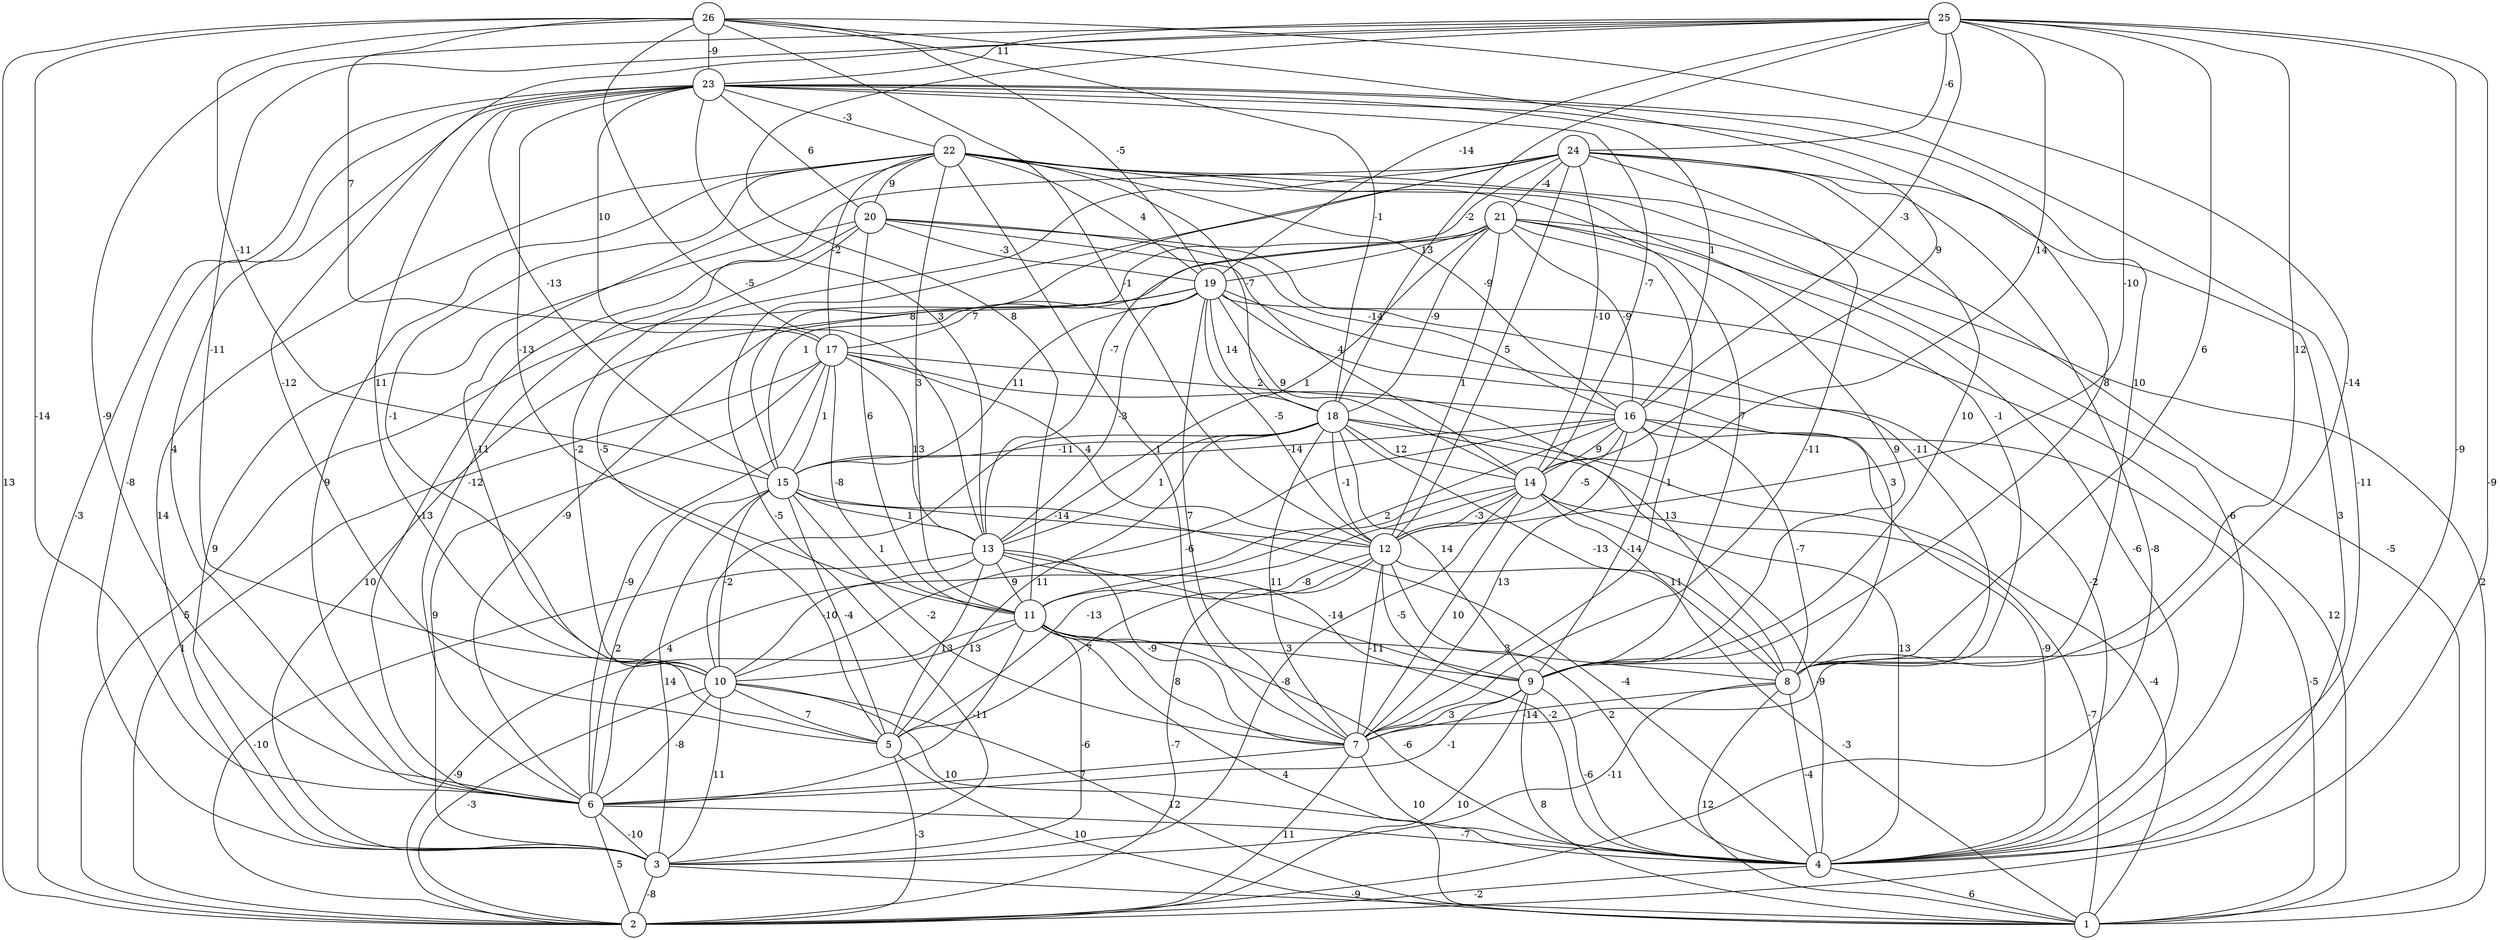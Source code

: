 graph { 
	 fontname="Helvetica,Arial,sans-serif" 
	 node [shape = circle]; 
	 26 -- 2 [label = "13"];
	 26 -- 6 [label = "-14"];
	 26 -- 7 [label = "-14"];
	 26 -- 12 [label = "-1"];
	 26 -- 13 [label = "-5"];
	 26 -- 14 [label = "9"];
	 26 -- 15 [label = "-11"];
	 26 -- 17 [label = "7"];
	 26 -- 18 [label = "-1"];
	 26 -- 19 [label = "-5"];
	 26 -- 23 [label = "-9"];
	 25 -- 2 [label = "-9"];
	 25 -- 4 [label = "-9"];
	 25 -- 5 [label = "-12"];
	 25 -- 6 [label = "-9"];
	 25 -- 8 [label = "12"];
	 25 -- 9 [label = "6"];
	 25 -- 10 [label = "-11"];
	 25 -- 11 [label = "8"];
	 25 -- 12 [label = "-10"];
	 25 -- 14 [label = "14"];
	 25 -- 16 [label = "-3"];
	 25 -- 18 [label = "-2"];
	 25 -- 19 [label = "-14"];
	 25 -- 23 [label = "11"];
	 25 -- 24 [label = "-6"];
	 24 -- 2 [label = "-8"];
	 24 -- 3 [label = "-5"];
	 24 -- 4 [label = "3"];
	 24 -- 5 [label = "-5"];
	 24 -- 6 [label = "-12"];
	 24 -- 7 [label = "-11"];
	 24 -- 9 [label = "10"];
	 24 -- 12 [label = "5"];
	 24 -- 13 [label = "-7"];
	 24 -- 14 [label = "-10"];
	 24 -- 15 [label = "8"];
	 24 -- 21 [label = "-4"];
	 23 -- 2 [label = "-3"];
	 23 -- 3 [label = "-8"];
	 23 -- 4 [label = "-11"];
	 23 -- 6 [label = "4"];
	 23 -- 8 [label = "10"];
	 23 -- 9 [label = "8"];
	 23 -- 10 [label = "11"];
	 23 -- 11 [label = "-13"];
	 23 -- 13 [label = "3"];
	 23 -- 14 [label = "-7"];
	 23 -- 15 [label = "-13"];
	 23 -- 16 [label = "1"];
	 23 -- 17 [label = "10"];
	 23 -- 20 [label = "6"];
	 23 -- 22 [label = "-3"];
	 22 -- 1 [label = "-5"];
	 22 -- 3 [label = "14"];
	 22 -- 4 [label = "-6"];
	 22 -- 5 [label = "-11"];
	 22 -- 6 [label = "9"];
	 22 -- 7 [label = "1"];
	 22 -- 8 [label = "-1"];
	 22 -- 9 [label = "7"];
	 22 -- 10 [label = "-1"];
	 22 -- 11 [label = "3"];
	 22 -- 16 [label = "-9"];
	 22 -- 17 [label = "-2"];
	 22 -- 18 [label = "-7"];
	 22 -- 19 [label = "4"];
	 22 -- 20 [label = "9"];
	 21 -- 1 [label = "2"];
	 21 -- 4 [label = "-6"];
	 21 -- 6 [label = "-9"];
	 21 -- 7 [label = "1"];
	 21 -- 9 [label = "9"];
	 21 -- 12 [label = "1"];
	 21 -- 13 [label = "1"];
	 21 -- 15 [label = "1"];
	 21 -- 16 [label = "-9"];
	 21 -- 18 [label = "-9"];
	 21 -- 19 [label = "13"];
	 20 -- 3 [label = "9"];
	 20 -- 6 [label = "-13"];
	 20 -- 8 [label = "-11"];
	 20 -- 10 [label = "-2"];
	 20 -- 11 [label = "6"];
	 20 -- 14 [label = "4"];
	 20 -- 16 [label = "-14"];
	 20 -- 19 [label = "-3"];
	 19 -- 1 [label = "12"];
	 19 -- 2 [label = "5"];
	 19 -- 3 [label = "10"];
	 19 -- 4 [label = "-2"];
	 19 -- 7 [label = "7"];
	 19 -- 8 [label = "3"];
	 19 -- 12 [label = "-5"];
	 19 -- 13 [label = "-3"];
	 19 -- 14 [label = "9"];
	 19 -- 15 [label = "11"];
	 19 -- 17 [label = "7"];
	 19 -- 18 [label = "14"];
	 18 -- 1 [label = "-4"];
	 18 -- 4 [label = "13"];
	 18 -- 5 [label = "11"];
	 18 -- 7 [label = "11"];
	 18 -- 8 [label = "-13"];
	 18 -- 9 [label = "14"];
	 18 -- 10 [label = "1"];
	 18 -- 12 [label = "-1"];
	 18 -- 13 [label = "1"];
	 18 -- 14 [label = "12"];
	 18 -- 15 [label = "-11"];
	 17 -- 2 [label = "1"];
	 17 -- 3 [label = "9"];
	 17 -- 6 [label = "-9"];
	 17 -- 8 [label = "13"];
	 17 -- 11 [label = "-8"];
	 17 -- 12 [label = "4"];
	 17 -- 13 [label = "13"];
	 17 -- 15 [label = "1"];
	 17 -- 16 [label = "2"];
	 16 -- 1 [label = "-5"];
	 16 -- 4 [label = "-9"];
	 16 -- 7 [label = "13"];
	 16 -- 8 [label = "-7"];
	 16 -- 9 [label = "-14"];
	 16 -- 10 [label = "-6"];
	 16 -- 11 [label = "2"];
	 16 -- 12 [label = "-5"];
	 16 -- 14 [label = "9"];
	 16 -- 15 [label = "-14"];
	 15 -- 3 [label = "14"];
	 15 -- 4 [label = "-4"];
	 15 -- 5 [label = "-4"];
	 15 -- 6 [label = "2"];
	 15 -- 7 [label = "-2"];
	 15 -- 10 [label = "-2"];
	 15 -- 12 [label = "-14"];
	 15 -- 13 [label = "1"];
	 14 -- 1 [label = "-7"];
	 14 -- 3 [label = "-8"];
	 14 -- 4 [label = "-9"];
	 14 -- 5 [label = "-13"];
	 14 -- 6 [label = "4"];
	 14 -- 7 [label = "10"];
	 14 -- 8 [label = "11"];
	 14 -- 12 [label = "-3"];
	 13 -- 2 [label = "-10"];
	 13 -- 4 [label = "-2"];
	 13 -- 5 [label = "13"];
	 13 -- 7 [label = "-9"];
	 13 -- 9 [label = "-14"];
	 13 -- 10 [label = "-10"];
	 13 -- 11 [label = "9"];
	 12 -- 1 [label = "-3"];
	 12 -- 2 [label = "-7"];
	 12 -- 4 [label = "2"];
	 12 -- 5 [label = "7"];
	 12 -- 7 [label = "-11"];
	 12 -- 9 [label = "-5"];
	 12 -- 11 [label = "-8"];
	 11 -- 1 [label = "4"];
	 11 -- 2 [label = "-9"];
	 11 -- 3 [label = "-6"];
	 11 -- 4 [label = "-6"];
	 11 -- 6 [label = "-11"];
	 11 -- 7 [label = "8"];
	 11 -- 8 [label = "3"];
	 11 -- 9 [label = "3"];
	 11 -- 10 [label = "13"];
	 10 -- 1 [label = "12"];
	 10 -- 2 [label = "-3"];
	 10 -- 3 [label = "11"];
	 10 -- 4 [label = "10"];
	 10 -- 5 [label = "7"];
	 10 -- 6 [label = "-8"];
	 9 -- 1 [label = "8"];
	 9 -- 2 [label = "10"];
	 9 -- 4 [label = "-6"];
	 9 -- 6 [label = "-1"];
	 9 -- 7 [label = "3"];
	 8 -- 1 [label = "12"];
	 8 -- 3 [label = "-11"];
	 8 -- 4 [label = "-4"];
	 8 -- 7 [label = "-14"];
	 7 -- 2 [label = "11"];
	 7 -- 4 [label = "10"];
	 7 -- 6 [label = "7"];
	 6 -- 2 [label = "5"];
	 6 -- 3 [label = "-10"];
	 6 -- 4 [label = "-7"];
	 5 -- 1 [label = "10"];
	 5 -- 2 [label = "-3"];
	 4 -- 1 [label = "6"];
	 4 -- 2 [label = "-2"];
	 3 -- 1 [label = "-9"];
	 3 -- 2 [label = "-8"];
	 1;
	 2;
	 3;
	 4;
	 5;
	 6;
	 7;
	 8;
	 9;
	 10;
	 11;
	 12;
	 13;
	 14;
	 15;
	 16;
	 17;
	 18;
	 19;
	 20;
	 21;
	 22;
	 23;
	 24;
	 25;
	 26;
}
